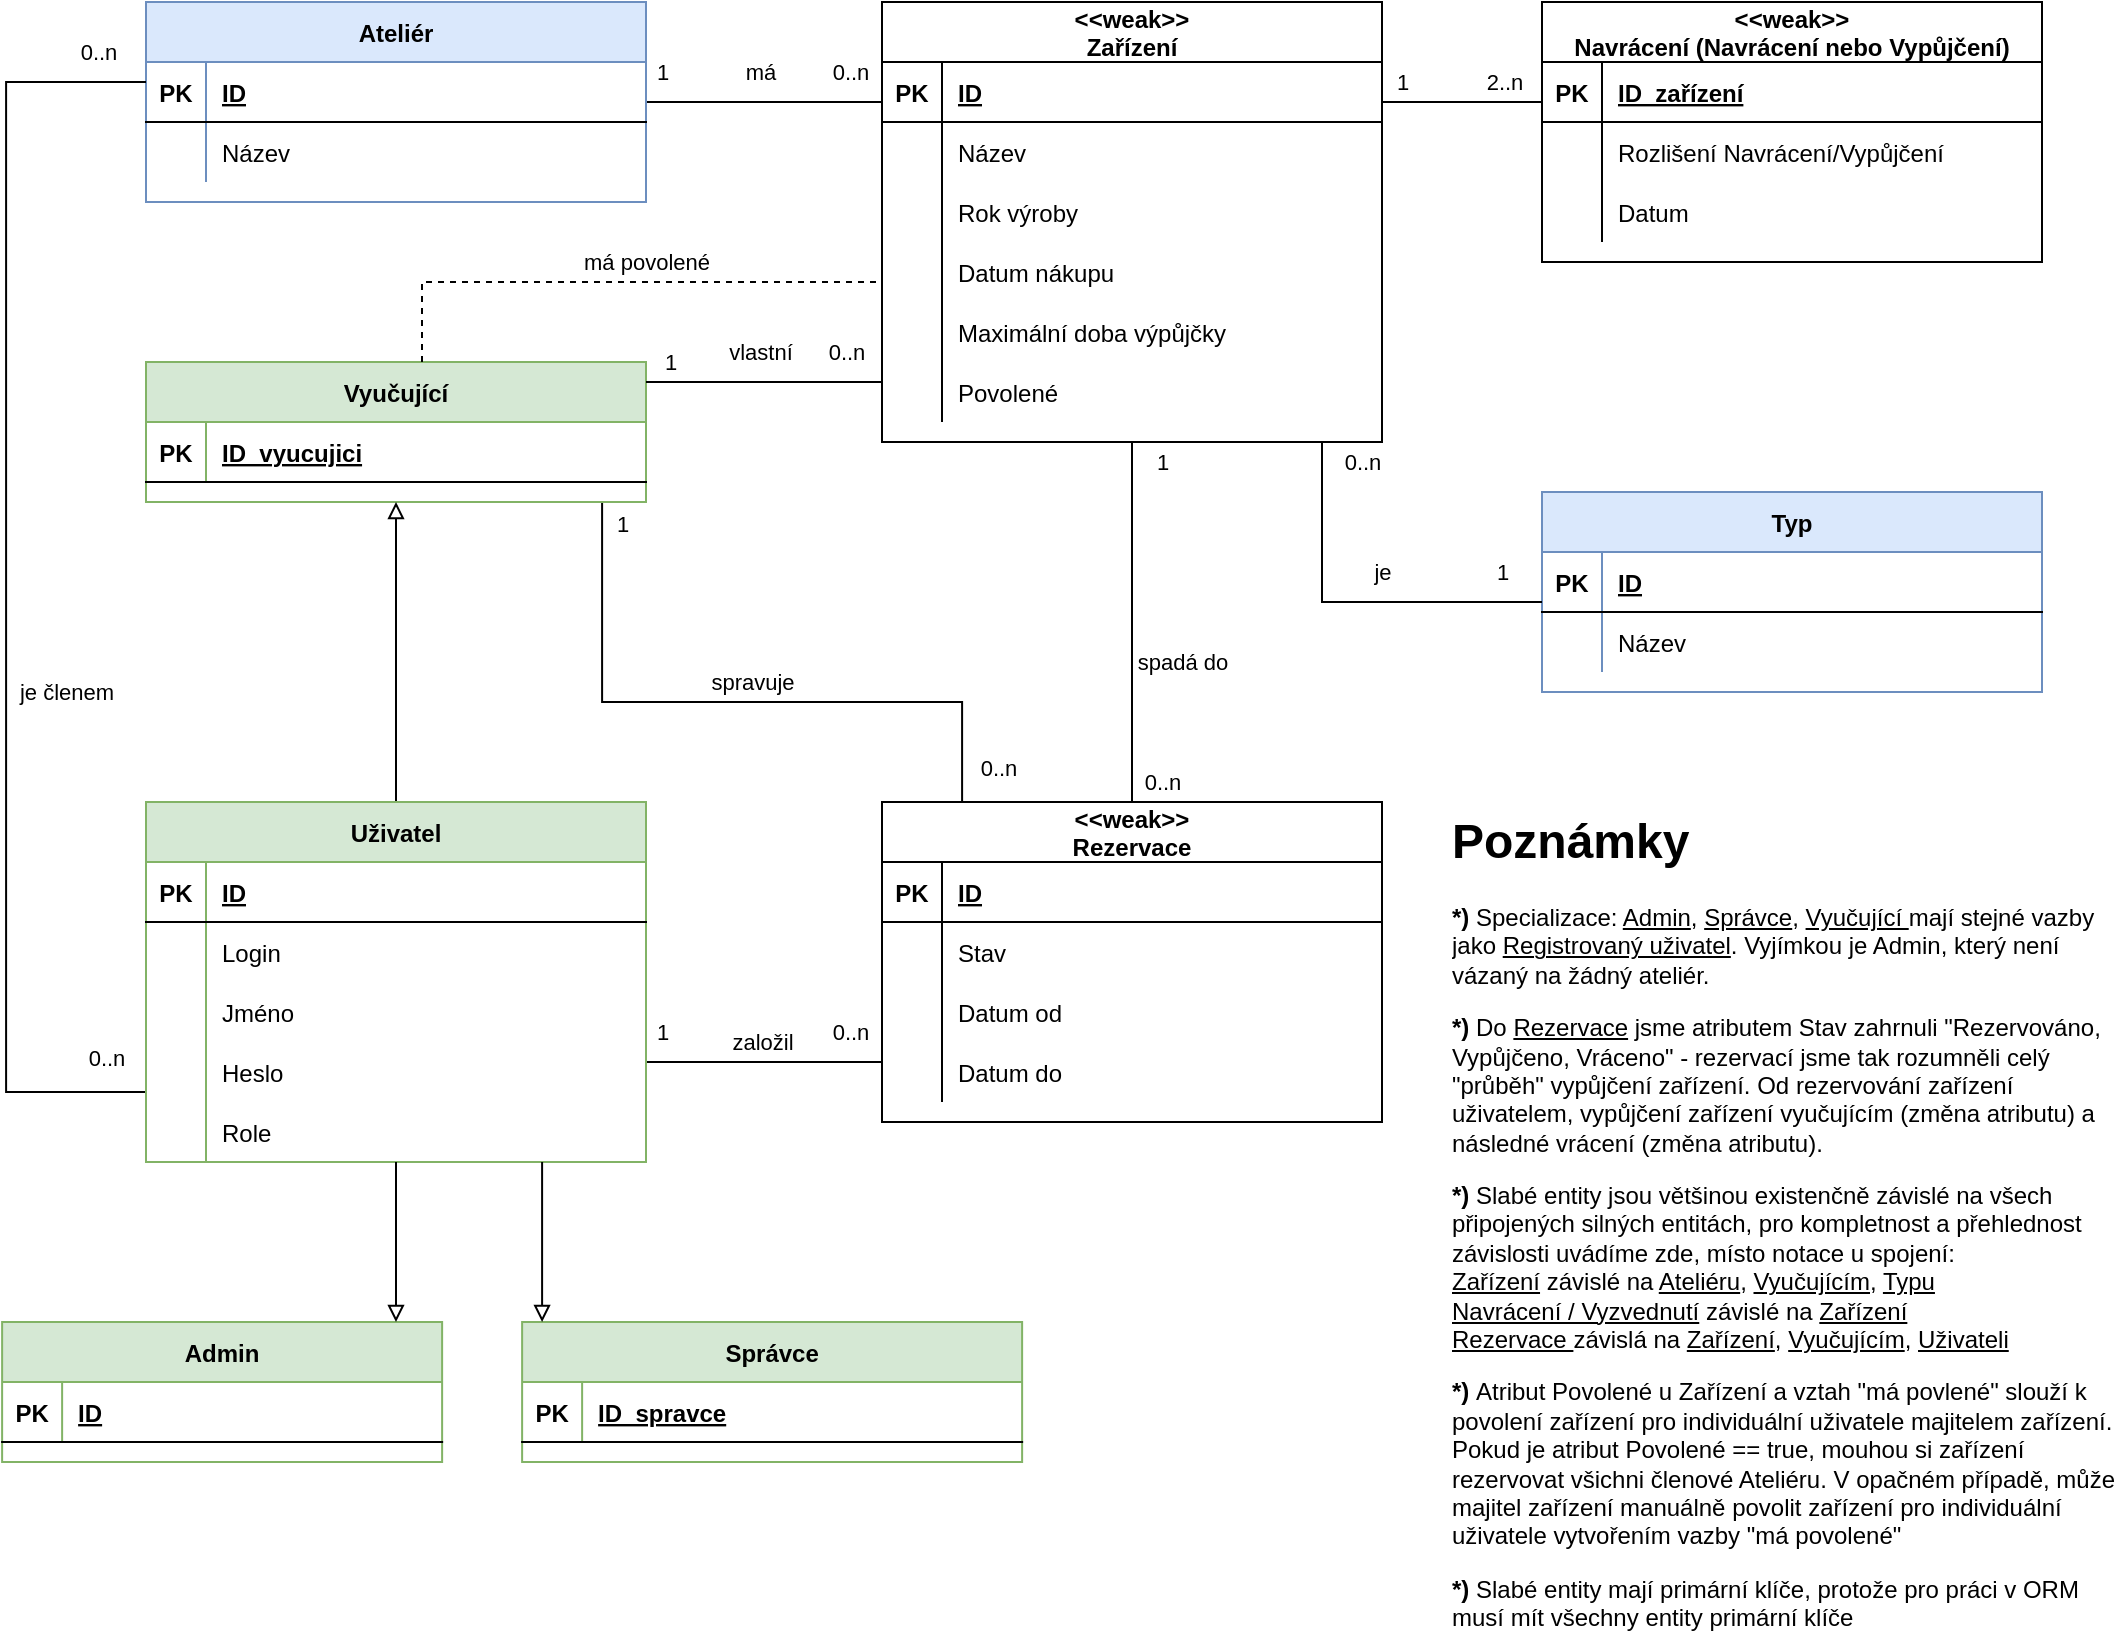 <mxfile version="20.7.4" type="device" pages="2"><diagram id="R2lEEEUBdFMjLlhIrx00" name="ER Diagram"><mxGraphModel dx="1434" dy="844" grid="1" gridSize="10" guides="1" tooltips="1" connect="1" arrows="1" fold="1" page="1" pageScale="1" pageWidth="1100" pageHeight="850" math="0" shadow="0" extFonts="Permanent Marker^https://fonts.googleapis.com/css?family=Permanent+Marker"><root><mxCell id="0"/><mxCell id="1" parent="0"/><mxCell id="R9z5pihI-R_wJn7ileky-112" style="edgeStyle=orthogonalEdgeStyle;rounded=0;orthogonalLoop=1;jettySize=auto;html=1;exitX=0.5;exitY=1;exitDx=0;exitDy=0;entryX=0.5;entryY=0;entryDx=0;entryDy=0;strokeWidth=1;endArrow=none;endFill=0;" parent="1" source="C-vyLk0tnHw3VtMMgP7b-2" target="R9z5pihI-R_wJn7ileky-101" edge="1"><mxGeometry relative="1" as="geometry"/></mxCell><mxCell id="R9z5pihI-R_wJn7ileky-117" value="0..n" style="edgeLabel;html=1;align=center;verticalAlign=middle;resizable=0;points=[];" parent="R9z5pihI-R_wJn7ileky-112" vertex="1" connectable="0"><mxGeometry x="0.84" y="1" relative="1" as="geometry"><mxPoint x="14" y="4" as="offset"/></mxGeometry></mxCell><mxCell id="R9z5pihI-R_wJn7ileky-118" value="1" style="edgeLabel;html=1;align=center;verticalAlign=middle;resizable=0;points=[];" parent="R9z5pihI-R_wJn7ileky-112" vertex="1" connectable="0"><mxGeometry x="-0.846" y="-2" relative="1" as="geometry"><mxPoint x="17" y="-4" as="offset"/></mxGeometry></mxCell><mxCell id="A_ikiaf4Dx2wkaK_YdPO-51" value="spadá do" style="edgeLabel;html=1;align=center;verticalAlign=middle;resizable=0;points=[];" parent="R9z5pihI-R_wJn7ileky-112" vertex="1" connectable="0"><mxGeometry x="-0.144" y="2" relative="1" as="geometry"><mxPoint x="23" y="33" as="offset"/></mxGeometry></mxCell><mxCell id="C-vyLk0tnHw3VtMMgP7b-2" value="&lt;&lt;weak&gt;&gt;&#10;Zařízení" style="shape=table;startSize=30;container=1;collapsible=1;childLayout=tableLayout;fixedRows=1;rowLines=0;fontStyle=1;align=center;resizeLast=1;" parent="1" vertex="1"><mxGeometry x="460" y="20" width="250" height="220" as="geometry"/></mxCell><mxCell id="C-vyLk0tnHw3VtMMgP7b-3" value="" style="shape=partialRectangle;collapsible=0;dropTarget=0;pointerEvents=0;fillColor=none;points=[[0,0.5],[1,0.5]];portConstraint=eastwest;top=0;left=0;right=0;bottom=1;" parent="C-vyLk0tnHw3VtMMgP7b-2" vertex="1"><mxGeometry y="30" width="250" height="30" as="geometry"/></mxCell><mxCell id="C-vyLk0tnHw3VtMMgP7b-4" value="PK" style="shape=partialRectangle;overflow=hidden;connectable=0;fillColor=none;top=0;left=0;bottom=0;right=0;fontStyle=1;" parent="C-vyLk0tnHw3VtMMgP7b-3" vertex="1"><mxGeometry width="30" height="30" as="geometry"><mxRectangle width="30" height="30" as="alternateBounds"/></mxGeometry></mxCell><mxCell id="C-vyLk0tnHw3VtMMgP7b-5" value="ID" style="shape=partialRectangle;overflow=hidden;connectable=0;fillColor=none;top=0;left=0;bottom=0;right=0;align=left;spacingLeft=6;fontStyle=5;" parent="C-vyLk0tnHw3VtMMgP7b-3" vertex="1"><mxGeometry x="30" width="220" height="30" as="geometry"><mxRectangle width="220" height="30" as="alternateBounds"/></mxGeometry></mxCell><mxCell id="C-vyLk0tnHw3VtMMgP7b-6" value="" style="shape=partialRectangle;collapsible=0;dropTarget=0;pointerEvents=0;fillColor=none;points=[[0,0.5],[1,0.5]];portConstraint=eastwest;top=0;left=0;right=0;bottom=0;" parent="C-vyLk0tnHw3VtMMgP7b-2" vertex="1"><mxGeometry y="60" width="250" height="30" as="geometry"/></mxCell><mxCell id="C-vyLk0tnHw3VtMMgP7b-7" value="" style="shape=partialRectangle;overflow=hidden;connectable=0;fillColor=none;top=0;left=0;bottom=0;right=0;" parent="C-vyLk0tnHw3VtMMgP7b-6" vertex="1"><mxGeometry width="30" height="30" as="geometry"><mxRectangle width="30" height="30" as="alternateBounds"/></mxGeometry></mxCell><mxCell id="C-vyLk0tnHw3VtMMgP7b-8" value="Název" style="shape=partialRectangle;overflow=hidden;connectable=0;fillColor=none;top=0;left=0;bottom=0;right=0;align=left;spacingLeft=6;" parent="C-vyLk0tnHw3VtMMgP7b-6" vertex="1"><mxGeometry x="30" width="220" height="30" as="geometry"><mxRectangle width="220" height="30" as="alternateBounds"/></mxGeometry></mxCell><mxCell id="R9z5pihI-R_wJn7ileky-7" value="" style="shape=partialRectangle;collapsible=0;dropTarget=0;pointerEvents=0;fillColor=none;points=[[0,0.5],[1,0.5]];portConstraint=eastwest;top=0;left=0;right=0;bottom=0;" parent="C-vyLk0tnHw3VtMMgP7b-2" vertex="1"><mxGeometry y="90" width="250" height="30" as="geometry"/></mxCell><mxCell id="R9z5pihI-R_wJn7ileky-8" value="" style="shape=partialRectangle;overflow=hidden;connectable=0;fillColor=none;top=0;left=0;bottom=0;right=0;" parent="R9z5pihI-R_wJn7ileky-7" vertex="1"><mxGeometry width="30" height="30" as="geometry"><mxRectangle width="30" height="30" as="alternateBounds"/></mxGeometry></mxCell><mxCell id="R9z5pihI-R_wJn7ileky-9" value="Rok výroby" style="shape=partialRectangle;overflow=hidden;connectable=0;fillColor=none;top=0;left=0;bottom=0;right=0;align=left;spacingLeft=6;" parent="R9z5pihI-R_wJn7ileky-7" vertex="1"><mxGeometry x="30" width="220" height="30" as="geometry"><mxRectangle width="220" height="30" as="alternateBounds"/></mxGeometry></mxCell><mxCell id="R9z5pihI-R_wJn7ileky-10" value="" style="shape=partialRectangle;collapsible=0;dropTarget=0;pointerEvents=0;fillColor=none;points=[[0,0.5],[1,0.5]];portConstraint=eastwest;top=0;left=0;right=0;bottom=0;" parent="C-vyLk0tnHw3VtMMgP7b-2" vertex="1"><mxGeometry y="120" width="250" height="30" as="geometry"/></mxCell><mxCell id="R9z5pihI-R_wJn7ileky-11" value="" style="shape=partialRectangle;overflow=hidden;connectable=0;fillColor=none;top=0;left=0;bottom=0;right=0;" parent="R9z5pihI-R_wJn7ileky-10" vertex="1"><mxGeometry width="30" height="30" as="geometry"><mxRectangle width="30" height="30" as="alternateBounds"/></mxGeometry></mxCell><mxCell id="R9z5pihI-R_wJn7ileky-12" value="Datum nákupu" style="shape=partialRectangle;overflow=hidden;connectable=0;fillColor=none;top=0;left=0;bottom=0;right=0;align=left;spacingLeft=6;" parent="R9z5pihI-R_wJn7ileky-10" vertex="1"><mxGeometry x="30" width="220" height="30" as="geometry"><mxRectangle width="220" height="30" as="alternateBounds"/></mxGeometry></mxCell><mxCell id="R9z5pihI-R_wJn7ileky-34" value="" style="shape=partialRectangle;collapsible=0;dropTarget=0;pointerEvents=0;fillColor=none;points=[[0,0.5],[1,0.5]];portConstraint=eastwest;top=0;left=0;right=0;bottom=0;" parent="C-vyLk0tnHw3VtMMgP7b-2" vertex="1"><mxGeometry y="150" width="250" height="30" as="geometry"/></mxCell><mxCell id="R9z5pihI-R_wJn7ileky-35" value="" style="shape=partialRectangle;overflow=hidden;connectable=0;fillColor=none;top=0;left=0;bottom=0;right=0;" parent="R9z5pihI-R_wJn7ileky-34" vertex="1"><mxGeometry width="30" height="30" as="geometry"><mxRectangle width="30" height="30" as="alternateBounds"/></mxGeometry></mxCell><mxCell id="R9z5pihI-R_wJn7ileky-36" value="Maximální doba výpůjčky" style="shape=partialRectangle;overflow=hidden;connectable=0;fillColor=none;top=0;left=0;bottom=0;right=0;align=left;spacingLeft=6;" parent="R9z5pihI-R_wJn7ileky-34" vertex="1"><mxGeometry x="30" width="220" height="30" as="geometry"><mxRectangle width="220" height="30" as="alternateBounds"/></mxGeometry></mxCell><mxCell id="HppUXb-gnlC_yxUklOdy-4" value="" style="shape=partialRectangle;collapsible=0;dropTarget=0;pointerEvents=0;fillColor=none;points=[[0,0.5],[1,0.5]];portConstraint=eastwest;top=0;left=0;right=0;bottom=0;" parent="C-vyLk0tnHw3VtMMgP7b-2" vertex="1"><mxGeometry y="180" width="250" height="30" as="geometry"/></mxCell><mxCell id="HppUXb-gnlC_yxUklOdy-5" value="" style="shape=partialRectangle;overflow=hidden;connectable=0;fillColor=none;top=0;left=0;bottom=0;right=0;" parent="HppUXb-gnlC_yxUklOdy-4" vertex="1"><mxGeometry width="30" height="30" as="geometry"><mxRectangle width="30" height="30" as="alternateBounds"/></mxGeometry></mxCell><mxCell id="HppUXb-gnlC_yxUklOdy-6" value="Povolené" style="shape=partialRectangle;overflow=hidden;connectable=0;fillColor=none;top=0;left=0;bottom=0;right=0;align=left;spacingLeft=6;" parent="HppUXb-gnlC_yxUklOdy-4" vertex="1"><mxGeometry x="30" width="220" height="30" as="geometry"><mxRectangle width="220" height="30" as="alternateBounds"/></mxGeometry></mxCell><mxCell id="C-vyLk0tnHw3VtMMgP7b-13" value="Typ" style="shape=table;startSize=30;container=1;collapsible=1;childLayout=tableLayout;fixedRows=1;rowLines=0;fontStyle=1;align=center;resizeLast=1;fillColor=#dae8fc;strokeColor=#6c8ebf;" parent="1" vertex="1"><mxGeometry x="790" y="265" width="250" height="100" as="geometry"/></mxCell><mxCell id="C-vyLk0tnHw3VtMMgP7b-14" value="" style="shape=partialRectangle;collapsible=0;dropTarget=0;pointerEvents=0;fillColor=none;points=[[0,0.5],[1,0.5]];portConstraint=eastwest;top=0;left=0;right=0;bottom=1;" parent="C-vyLk0tnHw3VtMMgP7b-13" vertex="1"><mxGeometry y="30" width="250" height="30" as="geometry"/></mxCell><mxCell id="C-vyLk0tnHw3VtMMgP7b-15" value="PK" style="shape=partialRectangle;overflow=hidden;connectable=0;fillColor=none;top=0;left=0;bottom=0;right=0;fontStyle=1;" parent="C-vyLk0tnHw3VtMMgP7b-14" vertex="1"><mxGeometry width="30" height="30" as="geometry"><mxRectangle width="30" height="30" as="alternateBounds"/></mxGeometry></mxCell><mxCell id="C-vyLk0tnHw3VtMMgP7b-16" value="ID" style="shape=partialRectangle;overflow=hidden;connectable=0;fillColor=none;top=0;left=0;bottom=0;right=0;align=left;spacingLeft=6;fontStyle=5;" parent="C-vyLk0tnHw3VtMMgP7b-14" vertex="1"><mxGeometry x="30" width="220" height="30" as="geometry"><mxRectangle width="220" height="30" as="alternateBounds"/></mxGeometry></mxCell><mxCell id="C-vyLk0tnHw3VtMMgP7b-17" value="" style="shape=partialRectangle;collapsible=0;dropTarget=0;pointerEvents=0;fillColor=none;points=[[0,0.5],[1,0.5]];portConstraint=eastwest;top=0;left=0;right=0;bottom=0;" parent="C-vyLk0tnHw3VtMMgP7b-13" vertex="1"><mxGeometry y="60" width="250" height="30" as="geometry"/></mxCell><mxCell id="C-vyLk0tnHw3VtMMgP7b-18" value="" style="shape=partialRectangle;overflow=hidden;connectable=0;fillColor=none;top=0;left=0;bottom=0;right=0;" parent="C-vyLk0tnHw3VtMMgP7b-17" vertex="1"><mxGeometry width="30" height="30" as="geometry"><mxRectangle width="30" height="30" as="alternateBounds"/></mxGeometry></mxCell><mxCell id="C-vyLk0tnHw3VtMMgP7b-19" value="Název" style="shape=partialRectangle;overflow=hidden;connectable=0;fillColor=none;top=0;left=0;bottom=0;right=0;align=left;spacingLeft=6;" parent="C-vyLk0tnHw3VtMMgP7b-17" vertex="1"><mxGeometry x="30" width="220" height="30" as="geometry"><mxRectangle width="220" height="30" as="alternateBounds"/></mxGeometry></mxCell><mxCell id="R9z5pihI-R_wJn7ileky-62" style="edgeStyle=orthogonalEdgeStyle;rounded=0;orthogonalLoop=1;jettySize=auto;html=1;endArrow=none;endFill=0;" parent="1" source="C-vyLk0tnHw3VtMMgP7b-23" target="C-vyLk0tnHw3VtMMgP7b-2" edge="1"><mxGeometry relative="1" as="geometry"><Array as="points"><mxPoint x="460.06" y="70"/><mxPoint x="460.06" y="70"/></Array></mxGeometry></mxCell><mxCell id="R9z5pihI-R_wJn7ileky-63" value="má" style="edgeLabel;html=1;align=center;verticalAlign=middle;resizable=0;points=[];" parent="R9z5pihI-R_wJn7ileky-62" vertex="1" connectable="0"><mxGeometry x="-0.172" y="1" relative="1" as="geometry"><mxPoint x="8" y="-14" as="offset"/></mxGeometry></mxCell><mxCell id="R9z5pihI-R_wJn7ileky-64" value="1" style="edgeLabel;html=1;align=center;verticalAlign=middle;resizable=0;points=[];" parent="R9z5pihI-R_wJn7ileky-62" vertex="1" connectable="0"><mxGeometry x="-0.867" y="-1" relative="1" as="geometry"><mxPoint y="-16" as="offset"/></mxGeometry></mxCell><mxCell id="R9z5pihI-R_wJn7ileky-65" value="0..n" style="edgeLabel;html=1;align=center;verticalAlign=middle;resizable=0;points=[];" parent="R9z5pihI-R_wJn7ileky-62" vertex="1" connectable="0"><mxGeometry x="0.856" relative="1" as="geometry"><mxPoint x="-8" y="-15" as="offset"/></mxGeometry></mxCell><mxCell id="C-vyLk0tnHw3VtMMgP7b-23" value="Ateliér" style="shape=table;startSize=30;container=1;collapsible=1;childLayout=tableLayout;fixedRows=1;rowLines=0;fontStyle=1;align=center;resizeLast=1;fillColor=#dae8fc;strokeColor=#6c8ebf;" parent="1" vertex="1"><mxGeometry x="92" y="20" width="250" height="100" as="geometry"/></mxCell><mxCell id="C-vyLk0tnHw3VtMMgP7b-24" value="" style="shape=partialRectangle;collapsible=0;dropTarget=0;pointerEvents=0;fillColor=none;points=[[0,0.5],[1,0.5]];portConstraint=eastwest;top=0;left=0;right=0;bottom=1;" parent="C-vyLk0tnHw3VtMMgP7b-23" vertex="1"><mxGeometry y="30" width="250" height="30" as="geometry"/></mxCell><mxCell id="C-vyLk0tnHw3VtMMgP7b-25" value="PK" style="shape=partialRectangle;overflow=hidden;connectable=0;fillColor=none;top=0;left=0;bottom=0;right=0;fontStyle=1;" parent="C-vyLk0tnHw3VtMMgP7b-24" vertex="1"><mxGeometry width="30" height="30" as="geometry"><mxRectangle width="30" height="30" as="alternateBounds"/></mxGeometry></mxCell><mxCell id="C-vyLk0tnHw3VtMMgP7b-26" value="ID" style="shape=partialRectangle;overflow=hidden;connectable=0;fillColor=none;top=0;left=0;bottom=0;right=0;align=left;spacingLeft=6;fontStyle=5;" parent="C-vyLk0tnHw3VtMMgP7b-24" vertex="1"><mxGeometry x="30" width="220" height="30" as="geometry"><mxRectangle width="220" height="30" as="alternateBounds"/></mxGeometry></mxCell><mxCell id="C-vyLk0tnHw3VtMMgP7b-27" value="" style="shape=partialRectangle;collapsible=0;dropTarget=0;pointerEvents=0;fillColor=none;points=[[0,0.5],[1,0.5]];portConstraint=eastwest;top=0;left=0;right=0;bottom=0;" parent="C-vyLk0tnHw3VtMMgP7b-23" vertex="1"><mxGeometry y="60" width="250" height="30" as="geometry"/></mxCell><mxCell id="C-vyLk0tnHw3VtMMgP7b-28" value="" style="shape=partialRectangle;overflow=hidden;connectable=0;fillColor=none;top=0;left=0;bottom=0;right=0;" parent="C-vyLk0tnHw3VtMMgP7b-27" vertex="1"><mxGeometry width="30" height="30" as="geometry"><mxRectangle width="30" height="30" as="alternateBounds"/></mxGeometry></mxCell><mxCell id="C-vyLk0tnHw3VtMMgP7b-29" value="Název" style="shape=partialRectangle;overflow=hidden;connectable=0;fillColor=none;top=0;left=0;bottom=0;right=0;align=left;spacingLeft=6;" parent="C-vyLk0tnHw3VtMMgP7b-27" vertex="1"><mxGeometry x="30" width="220" height="30" as="geometry"><mxRectangle width="220" height="30" as="alternateBounds"/></mxGeometry></mxCell><mxCell id="R9z5pihI-R_wJn7ileky-119" style="edgeStyle=orthogonalEdgeStyle;rounded=0;orthogonalLoop=1;jettySize=auto;html=1;strokeWidth=1;endArrow=none;endFill=0;" parent="1" source="A_ikiaf4Dx2wkaK_YdPO-13" target="C-vyLk0tnHw3VtMMgP7b-23" edge="1"><mxGeometry relative="1" as="geometry"><Array as="points"><mxPoint x="22.06" y="565"/><mxPoint x="22.06" y="60"/></Array></mxGeometry></mxCell><mxCell id="R9z5pihI-R_wJn7ileky-128" value="&lt;div style=&quot;text-align: start;&quot;&gt;&lt;font face=&quot;monospace&quot; color=&quot;rgba(0, 0, 0, 0)&quot;&gt;&lt;span style=&quot;font-size: 0px; background-color: rgb(251, 251, 251);&quot;&gt;je&amp;nbsp;&lt;/span&gt;&lt;/font&gt;&lt;/div&gt;" style="edgeLabel;html=1;align=center;verticalAlign=middle;resizable=0;points=[];" parent="R9z5pihI-R_wJn7ileky-119" vertex="1" connectable="0"><mxGeometry x="-0.454" y="2" relative="1" as="geometry"><mxPoint as="offset"/></mxGeometry></mxCell><mxCell id="R9z5pihI-R_wJn7ileky-129" value="je členem" style="edgeLabel;html=1;align=center;verticalAlign=middle;resizable=0;points=[];" parent="R9z5pihI-R_wJn7ileky-119" vertex="1" connectable="0"><mxGeometry x="-0.469" y="-1" relative="1" as="geometry"><mxPoint x="29" y="-99" as="offset"/></mxGeometry></mxCell><mxCell id="R9z5pihI-R_wJn7ileky-130" value="0..n" style="edgeLabel;html=1;align=center;verticalAlign=middle;resizable=0;points=[];" parent="R9z5pihI-R_wJn7ileky-119" vertex="1" connectable="0"><mxGeometry x="0.915" y="1" relative="1" as="geometry"><mxPoint x="3" y="-14" as="offset"/></mxGeometry></mxCell><mxCell id="R9z5pihI-R_wJn7ileky-132" value="0..n" style="edgeLabel;html=1;align=center;verticalAlign=middle;resizable=0;points=[];" parent="R9z5pihI-R_wJn7ileky-119" vertex="1" connectable="0"><mxGeometry x="-0.953" y="-2" relative="1" as="geometry"><mxPoint x="-5" y="-15" as="offset"/></mxGeometry></mxCell><mxCell id="R9z5pihI-R_wJn7ileky-66" style="edgeStyle=orthogonalEdgeStyle;rounded=0;orthogonalLoop=1;jettySize=auto;html=1;endArrow=none;endFill=0;" parent="1" source="C-vyLk0tnHw3VtMMgP7b-2" target="C-vyLk0tnHw3VtMMgP7b-13" edge="1"><mxGeometry relative="1" as="geometry"><Array as="points"><mxPoint x="680" y="320"/></Array></mxGeometry></mxCell><mxCell id="R9z5pihI-R_wJn7ileky-67" value="je" style="edgeLabel;html=1;align=center;verticalAlign=middle;resizable=0;points=[];" parent="R9z5pihI-R_wJn7ileky-66" vertex="1" connectable="0"><mxGeometry x="0.267" y="1" relative="1" as="geometry"><mxPoint x="-11" y="-14" as="offset"/></mxGeometry></mxCell><mxCell id="R9z5pihI-R_wJn7ileky-68" value="0..n" style="edgeLabel;html=1;align=center;verticalAlign=middle;resizable=0;points=[];" parent="R9z5pihI-R_wJn7ileky-66" vertex="1" connectable="0"><mxGeometry x="-0.88" y="1" relative="1" as="geometry"><mxPoint x="19" y="-2" as="offset"/></mxGeometry></mxCell><mxCell id="R9z5pihI-R_wJn7ileky-69" value="1" style="edgeLabel;html=1;align=center;verticalAlign=middle;resizable=0;points=[];" parent="R9z5pihI-R_wJn7ileky-66" vertex="1" connectable="0"><mxGeometry x="0.672" y="1" relative="1" as="geometry"><mxPoint x="11" y="-14" as="offset"/></mxGeometry></mxCell><mxCell id="R9z5pihI-R_wJn7ileky-113" style="edgeStyle=orthogonalEdgeStyle;rounded=0;orthogonalLoop=1;jettySize=auto;html=1;strokeWidth=1;endArrow=none;endFill=0;" parent="1" source="R9z5pihI-R_wJn7ileky-71" target="R9z5pihI-R_wJn7ileky-101" edge="1"><mxGeometry relative="1" as="geometry"><Array as="points"><mxPoint x="320.06" y="370"/><mxPoint x="500.06" y="370"/></Array></mxGeometry></mxCell><mxCell id="R9z5pihI-R_wJn7ileky-114" value="spravuje" style="edgeLabel;html=1;align=center;verticalAlign=middle;resizable=0;points=[];" parent="R9z5pihI-R_wJn7ileky-113" vertex="1" connectable="0"><mxGeometry x="-0.04" y="-1" relative="1" as="geometry"><mxPoint x="16" y="-11" as="offset"/></mxGeometry></mxCell><mxCell id="R9z5pihI-R_wJn7ileky-115" value="1" style="edgeLabel;html=1;align=center;verticalAlign=middle;resizable=0;points=[];" parent="R9z5pihI-R_wJn7ileky-113" vertex="1" connectable="0"><mxGeometry x="-0.943" y="1" relative="1" as="geometry"><mxPoint x="9" y="1" as="offset"/></mxGeometry></mxCell><mxCell id="R9z5pihI-R_wJn7ileky-116" value="0..n" style="edgeLabel;html=1;align=center;verticalAlign=middle;resizable=0;points=[];" parent="R9z5pihI-R_wJn7ileky-113" vertex="1" connectable="0"><mxGeometry x="0.962" relative="1" as="geometry"><mxPoint x="18" y="-11" as="offset"/></mxGeometry></mxCell><mxCell id="R9z5pihI-R_wJn7ileky-71" value="Vyučující" style="shape=table;startSize=30;container=1;collapsible=1;childLayout=tableLayout;fixedRows=1;rowLines=0;fontStyle=1;align=center;resizeLast=1;fillColor=#d5e8d4;strokeColor=#82b366;" parent="1" vertex="1"><mxGeometry x="92" y="200" width="250" height="70" as="geometry"/></mxCell><mxCell id="R9z5pihI-R_wJn7ileky-72" value="" style="shape=partialRectangle;collapsible=0;dropTarget=0;pointerEvents=0;fillColor=none;points=[[0,0.5],[1,0.5]];portConstraint=eastwest;top=0;left=0;right=0;bottom=1;" parent="R9z5pihI-R_wJn7ileky-71" vertex="1"><mxGeometry y="30" width="250" height="30" as="geometry"/></mxCell><mxCell id="R9z5pihI-R_wJn7ileky-73" value="PK" style="shape=partialRectangle;overflow=hidden;connectable=0;fillColor=none;top=0;left=0;bottom=0;right=0;fontStyle=1;" parent="R9z5pihI-R_wJn7ileky-72" vertex="1"><mxGeometry width="30" height="30" as="geometry"><mxRectangle width="30" height="30" as="alternateBounds"/></mxGeometry></mxCell><mxCell id="R9z5pihI-R_wJn7ileky-74" value="ID_vyucujici" style="shape=partialRectangle;overflow=hidden;connectable=0;fillColor=none;top=0;left=0;bottom=0;right=0;align=left;spacingLeft=6;fontStyle=5;" parent="R9z5pihI-R_wJn7ileky-72" vertex="1"><mxGeometry x="30" width="220" height="30" as="geometry"><mxRectangle width="220" height="30" as="alternateBounds"/></mxGeometry></mxCell><mxCell id="R9z5pihI-R_wJn7ileky-85" style="edgeStyle=orthogonalEdgeStyle;rounded=0;orthogonalLoop=1;jettySize=auto;html=1;endArrow=block;endFill=0;strokeWidth=1;" parent="1" source="A_ikiaf4Dx2wkaK_YdPO-13" target="R9z5pihI-R_wJn7ileky-71" edge="1"><mxGeometry x="-1" y="115" relative="1" as="geometry"><mxPoint x="227" y="595" as="sourcePoint"/><mxPoint x="227" y="545" as="targetPoint"/><mxPoint x="105" y="115" as="offset"/></mxGeometry></mxCell><mxCell id="R9z5pihI-R_wJn7ileky-86" style="edgeStyle=orthogonalEdgeStyle;rounded=0;orthogonalLoop=1;jettySize=auto;html=1;strokeWidth=1;endArrow=none;endFill=0;" parent="1" source="R9z5pihI-R_wJn7ileky-71" target="C-vyLk0tnHw3VtMMgP7b-2" edge="1"><mxGeometry relative="1" as="geometry"><Array as="points"><mxPoint x="450.06" y="210"/><mxPoint x="450.06" y="210"/></Array></mxGeometry></mxCell><mxCell id="R9z5pihI-R_wJn7ileky-87" value="vlastní" style="edgeLabel;html=1;align=center;verticalAlign=middle;resizable=0;points=[];" parent="R9z5pihI-R_wJn7ileky-86" vertex="1" connectable="0"><mxGeometry x="0.131" relative="1" as="geometry"><mxPoint x="-10" y="-15" as="offset"/></mxGeometry></mxCell><mxCell id="R9z5pihI-R_wJn7ileky-88" value="0..n" style="edgeLabel;html=1;align=center;verticalAlign=middle;resizable=0;points=[];" parent="R9z5pihI-R_wJn7ileky-86" vertex="1" connectable="0"><mxGeometry x="0.835" relative="1" as="geometry"><mxPoint x="-9" y="-15" as="offset"/></mxGeometry></mxCell><mxCell id="R9z5pihI-R_wJn7ileky-89" value="1" style="edgeLabel;html=1;align=center;verticalAlign=middle;resizable=0;points=[];" parent="R9z5pihI-R_wJn7ileky-86" vertex="1" connectable="0"><mxGeometry x="-0.883" y="2" relative="1" as="geometry"><mxPoint x="5" y="-8" as="offset"/></mxGeometry></mxCell><mxCell id="R9z5pihI-R_wJn7ileky-101" value="&lt;&lt;weak&gt;&gt;&#10;Rezervace" style="shape=table;startSize=30;container=1;collapsible=1;childLayout=tableLayout;fixedRows=1;rowLines=0;fontStyle=1;align=center;resizeLast=1;" parent="1" vertex="1"><mxGeometry x="460" y="420" width="250" height="160" as="geometry"/></mxCell><mxCell id="R9z5pihI-R_wJn7ileky-102" value="" style="shape=partialRectangle;collapsible=0;dropTarget=0;pointerEvents=0;fillColor=none;points=[[0,0.5],[1,0.5]];portConstraint=eastwest;top=0;left=0;right=0;bottom=1;" parent="R9z5pihI-R_wJn7ileky-101" vertex="1"><mxGeometry y="30" width="250" height="30" as="geometry"/></mxCell><mxCell id="R9z5pihI-R_wJn7ileky-103" value="PK" style="shape=partialRectangle;overflow=hidden;connectable=0;fillColor=none;top=0;left=0;bottom=0;right=0;fontStyle=1;" parent="R9z5pihI-R_wJn7ileky-102" vertex="1"><mxGeometry width="30" height="30" as="geometry"><mxRectangle width="30" height="30" as="alternateBounds"/></mxGeometry></mxCell><mxCell id="R9z5pihI-R_wJn7ileky-104" value="ID" style="shape=partialRectangle;overflow=hidden;connectable=0;fillColor=none;top=0;left=0;bottom=0;right=0;align=left;spacingLeft=6;fontStyle=5;" parent="R9z5pihI-R_wJn7ileky-102" vertex="1"><mxGeometry x="30" width="220" height="30" as="geometry"><mxRectangle width="220" height="30" as="alternateBounds"/></mxGeometry></mxCell><mxCell id="R9z5pihI-R_wJn7ileky-105" value="" style="shape=partialRectangle;collapsible=0;dropTarget=0;pointerEvents=0;fillColor=none;points=[[0,0.5],[1,0.5]];portConstraint=eastwest;top=0;left=0;right=0;bottom=0;" parent="R9z5pihI-R_wJn7ileky-101" vertex="1"><mxGeometry y="60" width="250" height="30" as="geometry"/></mxCell><mxCell id="R9z5pihI-R_wJn7ileky-106" value="" style="shape=partialRectangle;overflow=hidden;connectable=0;fillColor=none;top=0;left=0;bottom=0;right=0;" parent="R9z5pihI-R_wJn7ileky-105" vertex="1"><mxGeometry width="30" height="30" as="geometry"><mxRectangle width="30" height="30" as="alternateBounds"/></mxGeometry></mxCell><mxCell id="R9z5pihI-R_wJn7ileky-107" value="Stav" style="shape=partialRectangle;overflow=hidden;connectable=0;fillColor=none;top=0;left=0;bottom=0;right=0;align=left;spacingLeft=6;" parent="R9z5pihI-R_wJn7ileky-105" vertex="1"><mxGeometry x="30" width="220" height="30" as="geometry"><mxRectangle width="220" height="30" as="alternateBounds"/></mxGeometry></mxCell><mxCell id="R9z5pihI-R_wJn7ileky-133" value="" style="shape=partialRectangle;collapsible=0;dropTarget=0;pointerEvents=0;fillColor=none;points=[[0,0.5],[1,0.5]];portConstraint=eastwest;top=0;left=0;right=0;bottom=0;" parent="R9z5pihI-R_wJn7ileky-101" vertex="1"><mxGeometry y="90" width="250" height="30" as="geometry"/></mxCell><mxCell id="R9z5pihI-R_wJn7ileky-134" value="" style="shape=partialRectangle;overflow=hidden;connectable=0;fillColor=none;top=0;left=0;bottom=0;right=0;" parent="R9z5pihI-R_wJn7ileky-133" vertex="1"><mxGeometry width="30" height="30" as="geometry"><mxRectangle width="30" height="30" as="alternateBounds"/></mxGeometry></mxCell><mxCell id="R9z5pihI-R_wJn7ileky-135" value="Datum od" style="shape=partialRectangle;overflow=hidden;connectable=0;fillColor=none;top=0;left=0;bottom=0;right=0;align=left;spacingLeft=6;" parent="R9z5pihI-R_wJn7ileky-133" vertex="1"><mxGeometry x="30" width="220" height="30" as="geometry"><mxRectangle width="220" height="30" as="alternateBounds"/></mxGeometry></mxCell><mxCell id="R9z5pihI-R_wJn7ileky-136" value="" style="shape=partialRectangle;collapsible=0;dropTarget=0;pointerEvents=0;fillColor=none;points=[[0,0.5],[1,0.5]];portConstraint=eastwest;top=0;left=0;right=0;bottom=0;" parent="R9z5pihI-R_wJn7ileky-101" vertex="1"><mxGeometry y="120" width="250" height="30" as="geometry"/></mxCell><mxCell id="R9z5pihI-R_wJn7ileky-137" value="" style="shape=partialRectangle;overflow=hidden;connectable=0;fillColor=none;top=0;left=0;bottom=0;right=0;" parent="R9z5pihI-R_wJn7ileky-136" vertex="1"><mxGeometry width="30" height="30" as="geometry"><mxRectangle width="30" height="30" as="alternateBounds"/></mxGeometry></mxCell><mxCell id="R9z5pihI-R_wJn7ileky-138" value="Datum do" style="shape=partialRectangle;overflow=hidden;connectable=0;fillColor=none;top=0;left=0;bottom=0;right=0;align=left;spacingLeft=6;" parent="R9z5pihI-R_wJn7ileky-136" vertex="1"><mxGeometry x="30" width="220" height="30" as="geometry"><mxRectangle width="220" height="30" as="alternateBounds"/></mxGeometry></mxCell><mxCell id="R9z5pihI-R_wJn7ileky-108" style="edgeStyle=orthogonalEdgeStyle;rounded=0;orthogonalLoop=1;jettySize=auto;html=1;strokeWidth=1;endArrow=none;endFill=0;" parent="1" source="A_ikiaf4Dx2wkaK_YdPO-13" target="R9z5pihI-R_wJn7ileky-101" edge="1"><mxGeometry relative="1" as="geometry"><Array as="points"><mxPoint x="420.06" y="550"/><mxPoint x="420.06" y="550"/></Array></mxGeometry></mxCell><mxCell id="R9z5pihI-R_wJn7ileky-109" value="založil" style="edgeLabel;html=1;align=center;verticalAlign=middle;resizable=0;points=[];" parent="R9z5pihI-R_wJn7ileky-108" vertex="1" connectable="0"><mxGeometry x="0.045" y="-1" relative="1" as="geometry"><mxPoint x="-4" y="-11" as="offset"/></mxGeometry></mxCell><mxCell id="R9z5pihI-R_wJn7ileky-110" value="1" style="edgeLabel;html=1;align=center;verticalAlign=middle;resizable=0;points=[];" parent="R9z5pihI-R_wJn7ileky-108" vertex="1" connectable="0"><mxGeometry x="-0.931" y="2" relative="1" as="geometry"><mxPoint x="4" y="-13" as="offset"/></mxGeometry></mxCell><mxCell id="R9z5pihI-R_wJn7ileky-111" value="0..n" style="edgeLabel;html=1;align=center;verticalAlign=middle;resizable=0;points=[];" parent="R9z5pihI-R_wJn7ileky-108" vertex="1" connectable="0"><mxGeometry x="0.865" relative="1" as="geometry"><mxPoint x="-8" y="-15" as="offset"/></mxGeometry></mxCell><mxCell id="HppUXb-gnlC_yxUklOdy-7" value="&lt;&lt;weak&gt;&gt;&#10;Navrácení (Navrácení nebo Vypůjčení)" style="shape=table;startSize=30;container=1;collapsible=1;childLayout=tableLayout;fixedRows=1;rowLines=0;fontStyle=1;align=center;resizeLast=1;" parent="1" vertex="1"><mxGeometry x="790" y="20" width="250" height="130.0" as="geometry"/></mxCell><mxCell id="HppUXb-gnlC_yxUklOdy-8" value="" style="shape=partialRectangle;collapsible=0;dropTarget=0;pointerEvents=0;fillColor=none;points=[[0,0.5],[1,0.5]];portConstraint=eastwest;top=0;left=0;right=0;bottom=1;" parent="HppUXb-gnlC_yxUklOdy-7" vertex="1"><mxGeometry y="30" width="250" height="30" as="geometry"/></mxCell><mxCell id="HppUXb-gnlC_yxUklOdy-9" value="PK" style="shape=partialRectangle;overflow=hidden;connectable=0;fillColor=none;top=0;left=0;bottom=0;right=0;fontStyle=1;" parent="HppUXb-gnlC_yxUklOdy-8" vertex="1"><mxGeometry width="30" height="30" as="geometry"><mxRectangle width="30" height="30" as="alternateBounds"/></mxGeometry></mxCell><mxCell id="HppUXb-gnlC_yxUklOdy-10" value="ID_zařízení" style="shape=partialRectangle;overflow=hidden;connectable=0;fillColor=none;top=0;left=0;bottom=0;right=0;align=left;spacingLeft=6;fontStyle=5;" parent="HppUXb-gnlC_yxUklOdy-8" vertex="1"><mxGeometry x="30" width="220" height="30" as="geometry"><mxRectangle width="220" height="30" as="alternateBounds"/></mxGeometry></mxCell><mxCell id="HppUXb-gnlC_yxUklOdy-11" value="" style="shape=partialRectangle;collapsible=0;dropTarget=0;pointerEvents=0;fillColor=none;points=[[0,0.5],[1,0.5]];portConstraint=eastwest;top=0;left=0;right=0;bottom=0;" parent="HppUXb-gnlC_yxUklOdy-7" vertex="1"><mxGeometry y="60" width="250" height="30" as="geometry"/></mxCell><mxCell id="HppUXb-gnlC_yxUklOdy-12" value="" style="shape=partialRectangle;overflow=hidden;connectable=0;fillColor=none;top=0;left=0;bottom=0;right=0;" parent="HppUXb-gnlC_yxUklOdy-11" vertex="1"><mxGeometry width="30" height="30" as="geometry"><mxRectangle width="30" height="30" as="alternateBounds"/></mxGeometry></mxCell><mxCell id="HppUXb-gnlC_yxUklOdy-13" value="Rozlišení Navrácení/Vypůjčení" style="shape=partialRectangle;overflow=hidden;connectable=0;fillColor=none;top=0;left=0;bottom=0;right=0;align=left;spacingLeft=6;" parent="HppUXb-gnlC_yxUklOdy-11" vertex="1"><mxGeometry x="30" width="220" height="30" as="geometry"><mxRectangle width="220" height="30" as="alternateBounds"/></mxGeometry></mxCell><mxCell id="HppUXb-gnlC_yxUklOdy-14" value="" style="shape=partialRectangle;collapsible=0;dropTarget=0;pointerEvents=0;fillColor=none;points=[[0,0.5],[1,0.5]];portConstraint=eastwest;top=0;left=0;right=0;bottom=0;" parent="HppUXb-gnlC_yxUklOdy-7" vertex="1"><mxGeometry y="90" width="250" height="30" as="geometry"/></mxCell><mxCell id="HppUXb-gnlC_yxUklOdy-15" value="" style="shape=partialRectangle;overflow=hidden;connectable=0;fillColor=none;top=0;left=0;bottom=0;right=0;" parent="HppUXb-gnlC_yxUklOdy-14" vertex="1"><mxGeometry width="30" height="30" as="geometry"><mxRectangle width="30" height="30" as="alternateBounds"/></mxGeometry></mxCell><mxCell id="HppUXb-gnlC_yxUklOdy-16" value="Datum" style="shape=partialRectangle;overflow=hidden;connectable=0;fillColor=none;top=0;left=0;bottom=0;right=0;align=left;spacingLeft=6;" parent="HppUXb-gnlC_yxUklOdy-14" vertex="1"><mxGeometry x="30" width="220" height="30" as="geometry"><mxRectangle width="220" height="30" as="alternateBounds"/></mxGeometry></mxCell><mxCell id="HppUXb-gnlC_yxUklOdy-20" style="edgeStyle=orthogonalEdgeStyle;rounded=0;orthogonalLoop=1;jettySize=auto;html=1;endArrow=none;endFill=0;" parent="1" source="HppUXb-gnlC_yxUklOdy-7" target="C-vyLk0tnHw3VtMMgP7b-2" edge="1"><mxGeometry relative="1" as="geometry"><Array as="points"><mxPoint x="750" y="70"/><mxPoint x="750" y="70"/></Array></mxGeometry></mxCell><mxCell id="HppUXb-gnlC_yxUklOdy-21" value="2..n" style="edgeLabel;html=1;align=center;verticalAlign=middle;resizable=0;points=[];" parent="HppUXb-gnlC_yxUklOdy-20" vertex="1" connectable="0"><mxGeometry x="0.838" y="-1" relative="1" as="geometry"><mxPoint x="54" y="-9" as="offset"/></mxGeometry></mxCell><mxCell id="HppUXb-gnlC_yxUklOdy-22" value="1" style="edgeLabel;html=1;align=center;verticalAlign=middle;resizable=0;points=[];" parent="HppUXb-gnlC_yxUklOdy-20" vertex="1" connectable="0"><mxGeometry x="-0.823" y="-2" relative="1" as="geometry"><mxPoint x="-63" y="-8" as="offset"/></mxGeometry></mxCell><mxCell id="A_ikiaf4Dx2wkaK_YdPO-13" value="Uživatel" style="shape=table;startSize=30;container=1;collapsible=1;childLayout=tableLayout;fixedRows=1;rowLines=0;fontStyle=1;align=center;resizeLast=1;fillColor=#d5e8d4;strokeColor=#82b366;" parent="1" vertex="1"><mxGeometry x="92" y="420" width="250" height="180" as="geometry"/></mxCell><mxCell id="A_ikiaf4Dx2wkaK_YdPO-14" value="" style="shape=partialRectangle;collapsible=0;dropTarget=0;pointerEvents=0;fillColor=none;points=[[0,0.5],[1,0.5]];portConstraint=eastwest;top=0;left=0;right=0;bottom=1;" parent="A_ikiaf4Dx2wkaK_YdPO-13" vertex="1"><mxGeometry y="30" width="250" height="30" as="geometry"/></mxCell><mxCell id="A_ikiaf4Dx2wkaK_YdPO-15" value="PK" style="shape=partialRectangle;overflow=hidden;connectable=0;fillColor=none;top=0;left=0;bottom=0;right=0;fontStyle=1;" parent="A_ikiaf4Dx2wkaK_YdPO-14" vertex="1"><mxGeometry width="30" height="30" as="geometry"><mxRectangle width="30" height="30" as="alternateBounds"/></mxGeometry></mxCell><mxCell id="A_ikiaf4Dx2wkaK_YdPO-16" value="ID" style="shape=partialRectangle;overflow=hidden;connectable=0;fillColor=none;top=0;left=0;bottom=0;right=0;align=left;spacingLeft=6;fontStyle=5;" parent="A_ikiaf4Dx2wkaK_YdPO-14" vertex="1"><mxGeometry x="30" width="220" height="30" as="geometry"><mxRectangle width="220" height="30" as="alternateBounds"/></mxGeometry></mxCell><mxCell id="A_ikiaf4Dx2wkaK_YdPO-20" value="" style="shape=partialRectangle;collapsible=0;dropTarget=0;pointerEvents=0;fillColor=none;points=[[0,0.5],[1,0.5]];portConstraint=eastwest;top=0;left=0;right=0;bottom=0;" parent="A_ikiaf4Dx2wkaK_YdPO-13" vertex="1"><mxGeometry y="60" width="250" height="30" as="geometry"/></mxCell><mxCell id="A_ikiaf4Dx2wkaK_YdPO-21" value="" style="shape=partialRectangle;overflow=hidden;connectable=0;fillColor=none;top=0;left=0;bottom=0;right=0;" parent="A_ikiaf4Dx2wkaK_YdPO-20" vertex="1"><mxGeometry width="30" height="30" as="geometry"><mxRectangle width="30" height="30" as="alternateBounds"/></mxGeometry></mxCell><mxCell id="A_ikiaf4Dx2wkaK_YdPO-22" value="Login" style="shape=partialRectangle;overflow=hidden;connectable=0;fillColor=none;top=0;left=0;bottom=0;right=0;align=left;spacingLeft=6;" parent="A_ikiaf4Dx2wkaK_YdPO-20" vertex="1"><mxGeometry x="30" width="220" height="30" as="geometry"><mxRectangle width="220" height="30" as="alternateBounds"/></mxGeometry></mxCell><mxCell id="MY79X17MlrYGXD2P2sBy-1" value="" style="shape=partialRectangle;collapsible=0;dropTarget=0;pointerEvents=0;fillColor=none;points=[[0,0.5],[1,0.5]];portConstraint=eastwest;top=0;left=0;right=0;bottom=0;" vertex="1" parent="A_ikiaf4Dx2wkaK_YdPO-13"><mxGeometry y="90" width="250" height="30" as="geometry"/></mxCell><mxCell id="MY79X17MlrYGXD2P2sBy-2" value="" style="shape=partialRectangle;overflow=hidden;connectable=0;fillColor=none;top=0;left=0;bottom=0;right=0;" vertex="1" parent="MY79X17MlrYGXD2P2sBy-1"><mxGeometry width="30" height="30" as="geometry"><mxRectangle width="30" height="30" as="alternateBounds"/></mxGeometry></mxCell><mxCell id="MY79X17MlrYGXD2P2sBy-3" value="Jméno" style="shape=partialRectangle;overflow=hidden;connectable=0;fillColor=none;top=0;left=0;bottom=0;right=0;align=left;spacingLeft=6;" vertex="1" parent="MY79X17MlrYGXD2P2sBy-1"><mxGeometry x="30" width="220" height="30" as="geometry"><mxRectangle width="220" height="30" as="alternateBounds"/></mxGeometry></mxCell><mxCell id="A_ikiaf4Dx2wkaK_YdPO-32" value="" style="shape=partialRectangle;collapsible=0;dropTarget=0;pointerEvents=0;fillColor=none;points=[[0,0.5],[1,0.5]];portConstraint=eastwest;top=0;left=0;right=0;bottom=0;" parent="A_ikiaf4Dx2wkaK_YdPO-13" vertex="1"><mxGeometry y="120" width="250" height="30" as="geometry"/></mxCell><mxCell id="A_ikiaf4Dx2wkaK_YdPO-33" value="" style="shape=partialRectangle;overflow=hidden;connectable=0;fillColor=none;top=0;left=0;bottom=0;right=0;" parent="A_ikiaf4Dx2wkaK_YdPO-32" vertex="1"><mxGeometry width="30" height="30" as="geometry"><mxRectangle width="30" height="30" as="alternateBounds"/></mxGeometry></mxCell><mxCell id="A_ikiaf4Dx2wkaK_YdPO-34" value="Heslo" style="shape=partialRectangle;overflow=hidden;connectable=0;fillColor=none;top=0;left=0;bottom=0;right=0;align=left;spacingLeft=6;" parent="A_ikiaf4Dx2wkaK_YdPO-32" vertex="1"><mxGeometry x="30" width="220" height="30" as="geometry"><mxRectangle width="220" height="30" as="alternateBounds"/></mxGeometry></mxCell><mxCell id="A_ikiaf4Dx2wkaK_YdPO-23" value="" style="shape=partialRectangle;collapsible=0;dropTarget=0;pointerEvents=0;fillColor=none;points=[[0,0.5],[1,0.5]];portConstraint=eastwest;top=0;left=0;right=0;bottom=0;" parent="A_ikiaf4Dx2wkaK_YdPO-13" vertex="1"><mxGeometry y="150" width="250" height="30" as="geometry"/></mxCell><mxCell id="A_ikiaf4Dx2wkaK_YdPO-24" value="" style="shape=partialRectangle;overflow=hidden;connectable=0;fillColor=none;top=0;left=0;bottom=0;right=0;" parent="A_ikiaf4Dx2wkaK_YdPO-23" vertex="1"><mxGeometry width="30" height="30" as="geometry"><mxRectangle width="30" height="30" as="alternateBounds"/></mxGeometry></mxCell><mxCell id="A_ikiaf4Dx2wkaK_YdPO-25" value="Role" style="shape=partialRectangle;overflow=hidden;connectable=0;fillColor=none;top=0;left=0;bottom=0;right=0;align=left;spacingLeft=6;" parent="A_ikiaf4Dx2wkaK_YdPO-23" vertex="1"><mxGeometry x="30" width="220" height="30" as="geometry"><mxRectangle width="220" height="30" as="alternateBounds"/></mxGeometry></mxCell><mxCell id="A_ikiaf4Dx2wkaK_YdPO-35" value="Správce" style="shape=table;startSize=30;container=1;collapsible=1;childLayout=tableLayout;fixedRows=1;rowLines=0;fontStyle=1;align=center;resizeLast=1;fillColor=#d5e8d4;strokeColor=#82b366;" parent="1" vertex="1"><mxGeometry x="280.06" y="680" width="250" height="70" as="geometry"/></mxCell><mxCell id="A_ikiaf4Dx2wkaK_YdPO-36" value="" style="shape=partialRectangle;collapsible=0;dropTarget=0;pointerEvents=0;fillColor=none;points=[[0,0.5],[1,0.5]];portConstraint=eastwest;top=0;left=0;right=0;bottom=1;" parent="A_ikiaf4Dx2wkaK_YdPO-35" vertex="1"><mxGeometry y="30" width="250" height="30" as="geometry"/></mxCell><mxCell id="A_ikiaf4Dx2wkaK_YdPO-37" value="PK" style="shape=partialRectangle;overflow=hidden;connectable=0;fillColor=none;top=0;left=0;bottom=0;right=0;fontStyle=1;" parent="A_ikiaf4Dx2wkaK_YdPO-36" vertex="1"><mxGeometry width="30" height="30" as="geometry"><mxRectangle width="30" height="30" as="alternateBounds"/></mxGeometry></mxCell><mxCell id="A_ikiaf4Dx2wkaK_YdPO-38" value="ID_spravce" style="shape=partialRectangle;overflow=hidden;connectable=0;fillColor=none;top=0;left=0;bottom=0;right=0;align=left;spacingLeft=6;fontStyle=5;" parent="A_ikiaf4Dx2wkaK_YdPO-36" vertex="1"><mxGeometry x="30" width="220" height="30" as="geometry"><mxRectangle width="220" height="30" as="alternateBounds"/></mxGeometry></mxCell><mxCell id="A_ikiaf4Dx2wkaK_YdPO-42" style="edgeStyle=orthogonalEdgeStyle;rounded=0;orthogonalLoop=1;jettySize=auto;html=1;endArrow=block;endFill=0;strokeWidth=1;" parent="1" source="A_ikiaf4Dx2wkaK_YdPO-13" target="A_ikiaf4Dx2wkaK_YdPO-35" edge="1"><mxGeometry x="-1" y="115" relative="1" as="geometry"><mxPoint x="227.0" y="530" as="sourcePoint"/><mxPoint x="227.0" y="395" as="targetPoint"/><mxPoint x="105" y="115" as="offset"/><Array as="points"><mxPoint x="290.06" y="650"/><mxPoint x="290.06" y="650"/></Array></mxGeometry></mxCell><mxCell id="A_ikiaf4Dx2wkaK_YdPO-43" value="Admin" style="shape=table;startSize=30;container=1;collapsible=1;childLayout=tableLayout;fixedRows=1;rowLines=0;fontStyle=1;align=center;resizeLast=1;fillColor=#d5e8d4;strokeColor=#82b366;" parent="1" vertex="1"><mxGeometry x="20.06" y="680" width="220" height="70" as="geometry"/></mxCell><mxCell id="A_ikiaf4Dx2wkaK_YdPO-44" value="" style="shape=partialRectangle;collapsible=0;dropTarget=0;pointerEvents=0;fillColor=none;points=[[0,0.5],[1,0.5]];portConstraint=eastwest;top=0;left=0;right=0;bottom=1;" parent="A_ikiaf4Dx2wkaK_YdPO-43" vertex="1"><mxGeometry y="30" width="220" height="30" as="geometry"/></mxCell><mxCell id="A_ikiaf4Dx2wkaK_YdPO-45" value="PK" style="shape=partialRectangle;overflow=hidden;connectable=0;fillColor=none;top=0;left=0;bottom=0;right=0;fontStyle=1;" parent="A_ikiaf4Dx2wkaK_YdPO-44" vertex="1"><mxGeometry width="30" height="30" as="geometry"><mxRectangle width="30" height="30" as="alternateBounds"/></mxGeometry></mxCell><mxCell id="A_ikiaf4Dx2wkaK_YdPO-46" value="ID" style="shape=partialRectangle;overflow=hidden;connectable=0;fillColor=none;top=0;left=0;bottom=0;right=0;align=left;spacingLeft=6;fontStyle=5;" parent="A_ikiaf4Dx2wkaK_YdPO-44" vertex="1"><mxGeometry x="30" width="190" height="30" as="geometry"><mxRectangle width="190" height="30" as="alternateBounds"/></mxGeometry></mxCell><mxCell id="A_ikiaf4Dx2wkaK_YdPO-50" style="edgeStyle=orthogonalEdgeStyle;rounded=0;orthogonalLoop=1;jettySize=auto;html=1;endArrow=block;endFill=0;strokeWidth=1;" parent="1" source="A_ikiaf4Dx2wkaK_YdPO-13" target="A_ikiaf4Dx2wkaK_YdPO-43" edge="1"><mxGeometry x="-1" y="115" relative="1" as="geometry"><mxPoint x="226.973" y="690" as="sourcePoint"/><mxPoint x="445.06" y="780" as="targetPoint"/><mxPoint x="105" y="115" as="offset"/><Array as="points"><mxPoint x="130.06" y="600"/><mxPoint x="130.06" y="600"/></Array></mxGeometry></mxCell><mxCell id="A_ikiaf4Dx2wkaK_YdPO-52" value="&lt;h1&gt;Poznámky&lt;/h1&gt;&lt;p&gt;&lt;b&gt;*) &lt;/b&gt;Specializace: &lt;u&gt;Admin&lt;/u&gt;, &lt;u&gt;Správce&lt;/u&gt;, &lt;u&gt;Vyučující &lt;/u&gt;mají stejné vazby jako &lt;u&gt;Registrovaný uživatel&lt;/u&gt;. Vyjímkou je Admin, který není vázaný na žádný ateliér.&lt;/p&gt;&lt;p&gt;&lt;b&gt;*)&lt;/b&gt; Do &lt;u&gt;Rezervace&lt;/u&gt; jsme atributem Stav zahrnuli &quot;Rezervováno, Vypůjčeno, Vráceno&quot; - rezervací jsme tak rozumněli celý &quot;průběh&quot; vypůjčení zařízení. Od rezervování zařízení uživatelem, vypůjčení zařízení vyučujícím (změna atributu) a následné vrácení (změna atributu).&lt;/p&gt;&lt;p&gt;&lt;b&gt;*) &lt;/b&gt;Slabé entity jsou většinou existenčně závislé na všech připojených silných entitách, pro kompletnost a přehlednost závislosti uvádíme zde, místo notace u spojení:&amp;nbsp;&lt;br&gt;&lt;u&gt;Zařízení&lt;/u&gt; závislé na &lt;u&gt;Ateliéru&lt;/u&gt;, &lt;u&gt;Vyučujícím&lt;/u&gt;, &lt;u&gt;Typu&lt;/u&gt;&lt;br&gt;&lt;u&gt;Navrácení / Vyzvednutí&lt;/u&gt;&amp;nbsp;závislé na &lt;u&gt;Zařízení&lt;/u&gt;&lt;br&gt;&lt;u&gt;Rezervace &lt;/u&gt;závislá na &lt;u&gt;Zařízení&lt;/u&gt;, &lt;u&gt;Vyučujícím&lt;/u&gt;, &lt;u&gt;Uživateli&lt;/u&gt;&lt;/p&gt;&lt;p&gt;&lt;b&gt;*)&lt;/b&gt;&amp;nbsp;Atribut Povolené u Zařízení a vztah &quot;má povlené&quot; slouží k povolení zařízení pro individuální uživatele majitelem zařízení. Pokud je atribut Povolené == true, mouhou si zařízení rezervovat všichni členové Ateliéru. V opačném případě, může majitel zařízení manuálně povolit zařízení pro individuální uživatele vytvořením vazby &quot;má povolené&quot;&lt;/p&gt;&lt;p&gt;&lt;b&gt;*) &lt;/b&gt;Slabé entity mají primární klíče, protože pro práci v ORM musí mít všechny entity primární klíče&lt;/p&gt;" style="text;html=1;strokeColor=none;fillColor=none;spacing=5;spacingTop=-20;whiteSpace=wrap;overflow=hidden;rounded=0;" parent="1" vertex="1"><mxGeometry x="740" y="420" width="340.06" height="420" as="geometry"/></mxCell><mxCell id="i2ETc_Nv2xB6OaWeIAQz-2" style="edgeStyle=orthogonalEdgeStyle;rounded=0;orthogonalLoop=1;jettySize=auto;html=1;dashed=1;endArrow=none;endFill=0;" parent="1" source="R9z5pihI-R_wJn7ileky-71" target="C-vyLk0tnHw3VtMMgP7b-2" edge="1"><mxGeometry relative="1" as="geometry"><Array as="points"><mxPoint x="230" y="160"/></Array></mxGeometry></mxCell><mxCell id="i2ETc_Nv2xB6OaWeIAQz-3" value="má povolené" style="edgeLabel;html=1;align=center;verticalAlign=middle;resizable=0;points=[];" parent="i2ETc_Nv2xB6OaWeIAQz-2" vertex="1" connectable="0"><mxGeometry x="-0.037" y="-2" relative="1" as="geometry"><mxPoint x="22" y="-12" as="offset"/></mxGeometry></mxCell></root></mxGraphModel></diagram><diagram id="MTIXPUK5GqpqnewllO0a" name="Use Case"><mxGraphModel dx="1674" dy="844" grid="1" gridSize="10" guides="1" tooltips="1" connect="1" arrows="1" fold="1" page="1" pageScale="1" pageWidth="1169" pageHeight="827" math="0" shadow="0"><root><mxCell id="0"/><mxCell id="1" parent="0"/><mxCell id="7MQzCqDZM0mdsu23thAd-1" style="edgeStyle=orthogonalEdgeStyle;rounded=0;orthogonalLoop=1;jettySize=auto;html=1;exitX=0.5;exitY=0.5;exitDx=0;exitDy=0;exitPerimeter=0;entryX=1;entryY=0.5;entryDx=0;entryDy=0;endArrow=classic;endFill=1;" edge="1" parent="1" source="7MQzCqDZM0mdsu23thAd-4" target="7MQzCqDZM0mdsu23thAd-22"><mxGeometry relative="1" as="geometry"/></mxCell><mxCell id="7MQzCqDZM0mdsu23thAd-2" style="edgeStyle=orthogonalEdgeStyle;rounded=0;orthogonalLoop=1;jettySize=auto;html=1;exitX=0.5;exitY=0.5;exitDx=0;exitDy=0;exitPerimeter=0;entryX=1;entryY=0.5;entryDx=0;entryDy=0;endArrow=classic;endFill=1;" edge="1" parent="1" source="7MQzCqDZM0mdsu23thAd-4" target="7MQzCqDZM0mdsu23thAd-24"><mxGeometry relative="1" as="geometry"/></mxCell><mxCell id="7MQzCqDZM0mdsu23thAd-3" style="edgeStyle=orthogonalEdgeStyle;rounded=0;orthogonalLoop=1;jettySize=auto;html=1;exitX=0.5;exitY=0.5;exitDx=0;exitDy=0;exitPerimeter=0;entryX=1;entryY=0.5;entryDx=0;entryDy=0;endArrow=classic;endFill=1;" edge="1" parent="1" source="7MQzCqDZM0mdsu23thAd-4" target="7MQzCqDZM0mdsu23thAd-25"><mxGeometry relative="1" as="geometry"/></mxCell><mxCell id="7MQzCqDZM0mdsu23thAd-4" value="Administrátor" style="shape=umlActor;verticalLabelPosition=bottom;verticalAlign=top;html=1;" vertex="1" parent="1"><mxGeometry x="564" y="101" width="30" height="60" as="geometry"/></mxCell><mxCell id="7MQzCqDZM0mdsu23thAd-5" style="edgeStyle=orthogonalEdgeStyle;rounded=0;orthogonalLoop=1;jettySize=auto;html=1;exitX=0.5;exitY=0.5;exitDx=0;exitDy=0;exitPerimeter=0;endArrow=classic;endFill=1;entryX=0;entryY=0.5;entryDx=0;entryDy=0;" edge="1" parent="1" source="7MQzCqDZM0mdsu23thAd-8" target="7MQzCqDZM0mdsu23thAd-29"><mxGeometry relative="1" as="geometry"><mxPoint x="714" y="275.667" as="targetPoint"/></mxGeometry></mxCell><mxCell id="7MQzCqDZM0mdsu23thAd-6" style="edgeStyle=orthogonalEdgeStyle;rounded=0;orthogonalLoop=1;jettySize=auto;html=1;exitX=0.5;exitY=0.5;exitDx=0;exitDy=0;exitPerimeter=0;entryX=0;entryY=0.5;entryDx=0;entryDy=0;endArrow=classic;endFill=1;" edge="1" parent="1" source="7MQzCqDZM0mdsu23thAd-8" target="7MQzCqDZM0mdsu23thAd-30"><mxGeometry relative="1" as="geometry"/></mxCell><mxCell id="7MQzCqDZM0mdsu23thAd-7" style="edgeStyle=orthogonalEdgeStyle;rounded=0;orthogonalLoop=1;jettySize=auto;html=1;exitX=0.5;exitY=0.5;exitDx=0;exitDy=0;exitPerimeter=0;entryX=0;entryY=0.5;entryDx=0;entryDy=0;endArrow=classic;endFill=1;" edge="1" parent="1" source="7MQzCqDZM0mdsu23thAd-8" target="7MQzCqDZM0mdsu23thAd-31"><mxGeometry relative="1" as="geometry"/></mxCell><mxCell id="7MQzCqDZM0mdsu23thAd-8" value="Správce ateliéru" style="shape=umlActor;verticalLabelPosition=bottom;verticalAlign=top;html=1;" vertex="1" parent="1"><mxGeometry x="564" y="246" width="30" height="60" as="geometry"/></mxCell><mxCell id="7MQzCqDZM0mdsu23thAd-9" style="edgeStyle=orthogonalEdgeStyle;rounded=0;orthogonalLoop=1;jettySize=auto;html=1;exitX=0.5;exitY=0.5;exitDx=0;exitDy=0;exitPerimeter=0;endArrow=classic;endFill=1;entryX=1;entryY=0.5;entryDx=0;entryDy=0;" edge="1" parent="1" source="7MQzCqDZM0mdsu23thAd-12" target="7MQzCqDZM0mdsu23thAd-32"><mxGeometry relative="1" as="geometry"/></mxCell><mxCell id="7MQzCqDZM0mdsu23thAd-10" style="edgeStyle=orthogonalEdgeStyle;rounded=0;orthogonalLoop=1;jettySize=auto;html=1;exitX=0.5;exitY=0.5;exitDx=0;exitDy=0;exitPerimeter=0;entryX=1;entryY=0.5;entryDx=0;entryDy=0;endArrow=classic;endFill=1;" edge="1" parent="1" source="7MQzCqDZM0mdsu23thAd-12" target="7MQzCqDZM0mdsu23thAd-33"><mxGeometry relative="1" as="geometry"/></mxCell><mxCell id="7MQzCqDZM0mdsu23thAd-11" style="edgeStyle=orthogonalEdgeStyle;rounded=0;orthogonalLoop=1;jettySize=auto;html=1;exitX=0.5;exitY=0.5;exitDx=0;exitDy=0;exitPerimeter=0;entryX=1;entryY=0.5;entryDx=0;entryDy=0;endArrow=classic;endFill=1;" edge="1" parent="1" source="7MQzCqDZM0mdsu23thAd-12" target="7MQzCqDZM0mdsu23thAd-34"><mxGeometry relative="1" as="geometry"/></mxCell><mxCell id="7MQzCqDZM0mdsu23thAd-12" value="Vyučující" style="shape=umlActor;verticalLabelPosition=bottom;verticalAlign=top;html=1;" vertex="1" parent="1"><mxGeometry x="444" y="451" width="30" height="60" as="geometry"/></mxCell><mxCell id="7MQzCqDZM0mdsu23thAd-13" style="edgeStyle=orthogonalEdgeStyle;rounded=0;orthogonalLoop=1;jettySize=auto;html=1;exitX=0.5;exitY=0.5;exitDx=0;exitDy=0;exitPerimeter=0;endArrow=classic;endFill=1;entryX=0;entryY=0.5;entryDx=0;entryDy=0;" edge="1" parent="1" source="7MQzCqDZM0mdsu23thAd-18" target="7MQzCqDZM0mdsu23thAd-35"><mxGeometry relative="1" as="geometry"/></mxCell><mxCell id="7MQzCqDZM0mdsu23thAd-14" style="edgeStyle=orthogonalEdgeStyle;rounded=0;orthogonalLoop=1;jettySize=auto;html=1;exitX=0.5;exitY=0.5;exitDx=0;exitDy=0;exitPerimeter=0;entryX=0;entryY=0.5;entryDx=0;entryDy=0;endArrow=classic;endFill=1;" edge="1" parent="1" source="7MQzCqDZM0mdsu23thAd-18" target="7MQzCqDZM0mdsu23thAd-36"><mxGeometry relative="1" as="geometry"/></mxCell><mxCell id="7MQzCqDZM0mdsu23thAd-15" style="edgeStyle=orthogonalEdgeStyle;rounded=0;orthogonalLoop=1;jettySize=auto;html=1;exitX=0.5;exitY=0.5;exitDx=0;exitDy=0;exitPerimeter=0;entryX=0;entryY=0.5;entryDx=0;entryDy=0;endArrow=classic;endFill=1;" edge="1" parent="1" source="7MQzCqDZM0mdsu23thAd-18" target="7MQzCqDZM0mdsu23thAd-37"><mxGeometry relative="1" as="geometry"/></mxCell><mxCell id="7MQzCqDZM0mdsu23thAd-16" style="edgeStyle=orthogonalEdgeStyle;rounded=0;orthogonalLoop=1;jettySize=auto;html=1;exitX=0.5;exitY=0.5;exitDx=0;exitDy=0;exitPerimeter=0;entryX=0;entryY=0.5;entryDx=0;entryDy=0;endArrow=classic;endFill=1;" edge="1" parent="1" source="7MQzCqDZM0mdsu23thAd-18" target="7MQzCqDZM0mdsu23thAd-38"><mxGeometry relative="1" as="geometry"/></mxCell><mxCell id="7MQzCqDZM0mdsu23thAd-17" style="edgeStyle=orthogonalEdgeStyle;rounded=0;orthogonalLoop=1;jettySize=auto;html=1;exitX=0.5;exitY=0.5;exitDx=0;exitDy=0;exitPerimeter=0;entryX=0;entryY=0.5;entryDx=0;entryDy=0;endArrow=classic;endFill=1;" edge="1" parent="1" source="7MQzCqDZM0mdsu23thAd-18" target="7MQzCqDZM0mdsu23thAd-39"><mxGeometry relative="1" as="geometry"/></mxCell><mxCell id="7MQzCqDZM0mdsu23thAd-18" value="Registrovaný uživatel" style="shape=umlActor;verticalLabelPosition=bottom;verticalAlign=top;html=1;" vertex="1" parent="1"><mxGeometry x="564" y="586" width="30" height="60" as="geometry"/></mxCell><mxCell id="7MQzCqDZM0mdsu23thAd-19" style="edgeStyle=orthogonalEdgeStyle;rounded=0;orthogonalLoop=1;jettySize=auto;html=1;exitX=0.5;exitY=0.5;exitDx=0;exitDy=0;exitPerimeter=0;entryX=1;entryY=0.5;entryDx=0;entryDy=0;endArrow=classic;endFill=1;" edge="1" parent="1" source="7MQzCqDZM0mdsu23thAd-20" target="7MQzCqDZM0mdsu23thAd-23"><mxGeometry relative="1" as="geometry"/></mxCell><mxCell id="7MQzCqDZM0mdsu23thAd-20" value="Neregistrovaný uživatel" style="shape=umlActor;verticalLabelPosition=bottom;verticalAlign=top;html=1;" vertex="1" parent="1"><mxGeometry x="564" y="734" width="30" height="60" as="geometry"/></mxCell><mxCell id="7MQzCqDZM0mdsu23thAd-21" value="" style="endArrow=block;html=1;rounded=0;endFill=0;" edge="1" parent="1" source="7MQzCqDZM0mdsu23thAd-20" target="7MQzCqDZM0mdsu23thAd-18"><mxGeometry width="50" height="50" relative="1" as="geometry"><mxPoint x="644" y="821" as="sourcePoint"/><mxPoint x="694" y="771" as="targetPoint"/></mxGeometry></mxCell><mxCell id="7MQzCqDZM0mdsu23thAd-22" value="Správa uživatelů" style="ellipse;whiteSpace=wrap;html=1;" vertex="1" parent="1"><mxGeometry x="274" y="16" width="140" height="70" as="geometry"/></mxCell><mxCell id="7MQzCqDZM0mdsu23thAd-23" value="Zaregistrovat se" style="ellipse;whiteSpace=wrap;html=1;" vertex="1" parent="1"><mxGeometry x="314" y="729" width="140" height="70" as="geometry"/></mxCell><mxCell id="7MQzCqDZM0mdsu23thAd-24" value="Správa ateliérů" style="ellipse;whiteSpace=wrap;html=1;" vertex="1" parent="1"><mxGeometry x="274" y="96" width="140" height="70" as="geometry"/></mxCell><mxCell id="7MQzCqDZM0mdsu23thAd-25" value="Povýšení reg. už. na správce ateliéru" style="ellipse;whiteSpace=wrap;html=1;" vertex="1" parent="1"><mxGeometry x="274" y="176" width="140" height="70" as="geometry"/></mxCell><mxCell id="7MQzCqDZM0mdsu23thAd-26" style="edgeStyle=orthogonalEdgeStyle;rounded=0;orthogonalLoop=1;jettySize=auto;html=1;endArrow=block;endFill=0;" edge="1" parent="1" source="7MQzCqDZM0mdsu23thAd-8" target="7MQzCqDZM0mdsu23thAd-4"><mxGeometry relative="1" as="geometry"><mxPoint x="589" y="216" as="sourcePoint"/><mxPoint x="724" y="216" as="targetPoint"/></mxGeometry></mxCell><mxCell id="7MQzCqDZM0mdsu23thAd-27" style="edgeStyle=orthogonalEdgeStyle;rounded=0;orthogonalLoop=1;jettySize=auto;html=1;endArrow=block;endFill=0;" edge="1" parent="1" source="7MQzCqDZM0mdsu23thAd-18" target="7MQzCqDZM0mdsu23thAd-8"><mxGeometry relative="1" as="geometry"><mxPoint x="589" y="186" as="sourcePoint"/><mxPoint x="589" y="81" as="targetPoint"/></mxGeometry></mxCell><mxCell id="7MQzCqDZM0mdsu23thAd-28" style="edgeStyle=orthogonalEdgeStyle;rounded=0;orthogonalLoop=1;jettySize=auto;html=1;endArrow=block;endFill=0;exitX=0.5;exitY=0.5;exitDx=0;exitDy=0;exitPerimeter=0;" edge="1" parent="1" source="7MQzCqDZM0mdsu23thAd-18" target="7MQzCqDZM0mdsu23thAd-12"><mxGeometry relative="1" as="geometry"><mxPoint x="589" y="420" as="sourcePoint"/><mxPoint x="589" y="246.0" as="targetPoint"/></mxGeometry></mxCell><mxCell id="7MQzCqDZM0mdsu23thAd-29" value="Správa &lt;b&gt;typů &lt;/b&gt;zařízení" style="ellipse;whiteSpace=wrap;html=1;" vertex="1" parent="1"><mxGeometry x="794" y="156" width="140" height="70" as="geometry"/></mxCell><mxCell id="7MQzCqDZM0mdsu23thAd-30" value="Povýšení reg. už. &lt;b&gt;ateliéru&lt;/b&gt; na vyučujícího" style="ellipse;whiteSpace=wrap;html=1;" vertex="1" parent="1"><mxGeometry x="794" y="241" width="140" height="70" as="geometry"/></mxCell><mxCell id="7MQzCqDZM0mdsu23thAd-31" value="Přidání reg. už. do ateliéru" style="ellipse;whiteSpace=wrap;html=1;" vertex="1" parent="1"><mxGeometry x="794" y="326" width="140" height="70" as="geometry"/></mxCell><mxCell id="7MQzCqDZM0mdsu23thAd-32" value="Správa zařízení" style="ellipse;whiteSpace=wrap;html=1;" vertex="1" parent="1"><mxGeometry x="234" y="366" width="140" height="70" as="geometry"/></mxCell><mxCell id="7MQzCqDZM0mdsu23thAd-33" value="Omezení vypůjčení zařízení" style="ellipse;whiteSpace=wrap;html=1;" vertex="1" parent="1"><mxGeometry x="234" y="446" width="140" height="70" as="geometry"/></mxCell><mxCell id="7MQzCqDZM0mdsu23thAd-34" value="Správa seznamů skupin vypůjčení ateliéru" style="ellipse;whiteSpace=wrap;html=1;" vertex="1" parent="1"><mxGeometry x="234" y="526" width="140" height="70" as="geometry"/></mxCell><mxCell id="7MQzCqDZM0mdsu23thAd-35" value="Vyhledání zařízení" style="ellipse;whiteSpace=wrap;html=1;" vertex="1" parent="1"><mxGeometry x="794" y="421" width="140" height="70" as="geometry"/></mxCell><mxCell id="7MQzCqDZM0mdsu23thAd-36" value="Vypůjčení zařízení" style="ellipse;whiteSpace=wrap;html=1;" vertex="1" parent="1"><mxGeometry x="794" y="501" width="140" height="70" as="geometry"/></mxCell><mxCell id="7MQzCqDZM0mdsu23thAd-37" value="Rezervace zařízení" style="ellipse;whiteSpace=wrap;html=1;" vertex="1" parent="1"><mxGeometry x="794" y="581" width="140" height="70" as="geometry"/></mxCell><mxCell id="7MQzCqDZM0mdsu23thAd-38" value="Sledování výpůjček" style="ellipse;whiteSpace=wrap;html=1;" vertex="1" parent="1"><mxGeometry x="794" y="661" width="140" height="70" as="geometry"/></mxCell><mxCell id="7MQzCqDZM0mdsu23thAd-39" value="Upravení profilu" style="ellipse;whiteSpace=wrap;html=1;" vertex="1" parent="1"><mxGeometry x="794" y="741" width="140" height="70" as="geometry"/></mxCell></root></mxGraphModel></diagram></mxfile>